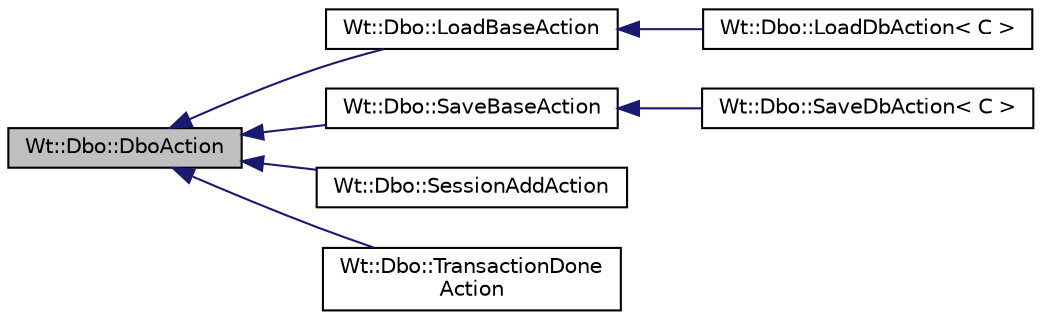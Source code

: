 digraph "Wt::Dbo::DboAction"
{
 // LATEX_PDF_SIZE
  edge [fontname="Helvetica",fontsize="10",labelfontname="Helvetica",labelfontsize="10"];
  node [fontname="Helvetica",fontsize="10",shape=record];
  rankdir="LR";
  Node1 [label="Wt::Dbo::DboAction",height=0.2,width=0.4,color="black", fillcolor="grey75", style="filled", fontcolor="black",tooltip=" "];
  Node1 -> Node2 [dir="back",color="midnightblue",fontsize="10",style="solid",fontname="Helvetica"];
  Node2 [label="Wt::Dbo::LoadBaseAction",height=0.2,width=0.4,color="black", fillcolor="white", style="filled",URL="$classWt_1_1Dbo_1_1LoadBaseAction.html",tooltip=" "];
  Node2 -> Node3 [dir="back",color="midnightblue",fontsize="10",style="solid",fontname="Helvetica"];
  Node3 [label="Wt::Dbo::LoadDbAction\< C \>",height=0.2,width=0.4,color="black", fillcolor="white", style="filled",URL="$classWt_1_1Dbo_1_1LoadDbAction.html",tooltip=" "];
  Node1 -> Node4 [dir="back",color="midnightblue",fontsize="10",style="solid",fontname="Helvetica"];
  Node4 [label="Wt::Dbo::SaveBaseAction",height=0.2,width=0.4,color="black", fillcolor="white", style="filled",URL="$classWt_1_1Dbo_1_1SaveBaseAction.html",tooltip=" "];
  Node4 -> Node5 [dir="back",color="midnightblue",fontsize="10",style="solid",fontname="Helvetica"];
  Node5 [label="Wt::Dbo::SaveDbAction\< C \>",height=0.2,width=0.4,color="black", fillcolor="white", style="filled",URL="$classWt_1_1Dbo_1_1SaveDbAction.html",tooltip=" "];
  Node1 -> Node6 [dir="back",color="midnightblue",fontsize="10",style="solid",fontname="Helvetica"];
  Node6 [label="Wt::Dbo::SessionAddAction",height=0.2,width=0.4,color="black", fillcolor="white", style="filled",URL="$classWt_1_1Dbo_1_1SessionAddAction.html",tooltip=" "];
  Node1 -> Node7 [dir="back",color="midnightblue",fontsize="10",style="solid",fontname="Helvetica"];
  Node7 [label="Wt::Dbo::TransactionDone\lAction",height=0.2,width=0.4,color="black", fillcolor="white", style="filled",URL="$classWt_1_1Dbo_1_1TransactionDoneAction.html",tooltip=" "];
}
